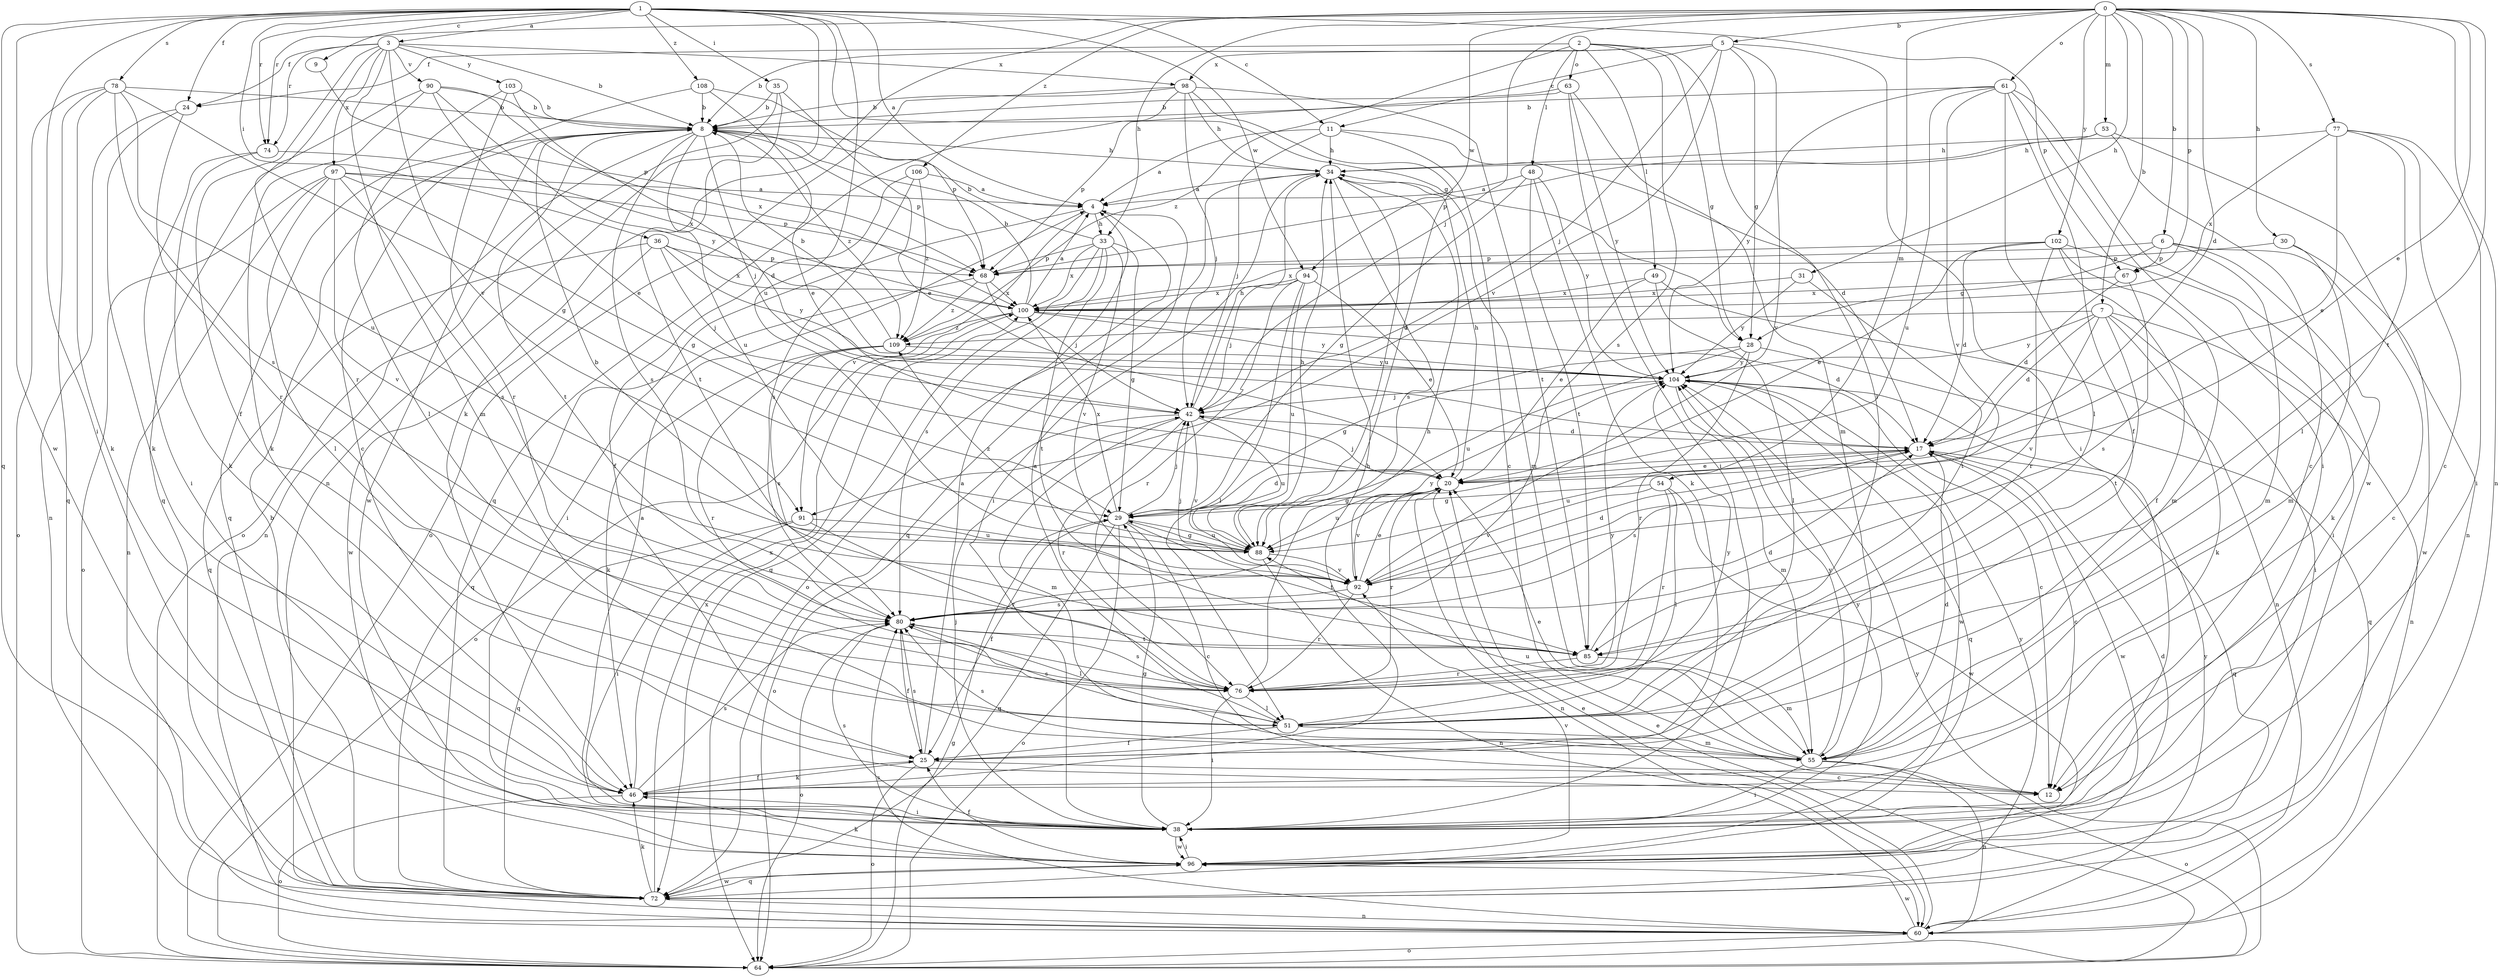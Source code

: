strict digraph  {
0;
1;
2;
3;
4;
5;
6;
7;
8;
9;
11;
12;
17;
20;
24;
25;
28;
29;
30;
31;
33;
34;
35;
36;
38;
42;
46;
48;
49;
51;
53;
54;
55;
60;
61;
63;
64;
67;
68;
72;
74;
76;
77;
78;
80;
85;
88;
90;
91;
92;
94;
96;
97;
98;
100;
102;
103;
104;
106;
108;
109;
0 -> 5  [label=b];
0 -> 6  [label=b];
0 -> 7  [label=b];
0 -> 17  [label=d];
0 -> 20  [label=e];
0 -> 30  [label=h];
0 -> 31  [label=h];
0 -> 33  [label=h];
0 -> 42  [label=j];
0 -> 46  [label=k];
0 -> 53  [label=m];
0 -> 54  [label=m];
0 -> 60  [label=n];
0 -> 61  [label=o];
0 -> 67  [label=p];
0 -> 74  [label=r];
0 -> 77  [label=s];
0 -> 85  [label=t];
0 -> 94  [label=w];
0 -> 102  [label=y];
0 -> 106  [label=z];
1 -> 3  [label=a];
1 -> 4  [label=a];
1 -> 9  [label=c];
1 -> 11  [label=c];
1 -> 24  [label=f];
1 -> 28  [label=g];
1 -> 35  [label=i];
1 -> 36  [label=i];
1 -> 38  [label=i];
1 -> 60  [label=n];
1 -> 67  [label=p];
1 -> 72  [label=q];
1 -> 74  [label=r];
1 -> 78  [label=s];
1 -> 88  [label=u];
1 -> 94  [label=w];
1 -> 96  [label=w];
1 -> 108  [label=z];
2 -> 24  [label=f];
2 -> 28  [label=g];
2 -> 48  [label=l];
2 -> 49  [label=l];
2 -> 51  [label=l];
2 -> 63  [label=o];
2 -> 80  [label=s];
2 -> 109  [label=z];
3 -> 8  [label=b];
3 -> 24  [label=f];
3 -> 25  [label=f];
3 -> 55  [label=m];
3 -> 74  [label=r];
3 -> 76  [label=r];
3 -> 90  [label=v];
3 -> 91  [label=v];
3 -> 97  [label=x];
3 -> 98  [label=x];
3 -> 103  [label=y];
4 -> 33  [label=h];
4 -> 38  [label=i];
4 -> 64  [label=o];
4 -> 91  [label=v];
5 -> 8  [label=b];
5 -> 11  [label=c];
5 -> 28  [label=g];
5 -> 38  [label=i];
5 -> 42  [label=j];
5 -> 91  [label=v];
5 -> 92  [label=v];
5 -> 98  [label=x];
6 -> 12  [label=c];
6 -> 28  [label=g];
6 -> 46  [label=k];
6 -> 55  [label=m];
6 -> 67  [label=p];
6 -> 100  [label=x];
7 -> 17  [label=d];
7 -> 38  [label=i];
7 -> 46  [label=k];
7 -> 60  [label=n];
7 -> 85  [label=t];
7 -> 92  [label=v];
7 -> 104  [label=y];
7 -> 109  [label=z];
8 -> 34  [label=h];
8 -> 42  [label=j];
8 -> 60  [label=n];
8 -> 68  [label=p];
8 -> 72  [label=q];
8 -> 80  [label=s];
8 -> 85  [label=t];
8 -> 88  [label=u];
8 -> 96  [label=w];
8 -> 109  [label=z];
9 -> 68  [label=p];
11 -> 4  [label=a];
11 -> 12  [label=c];
11 -> 17  [label=d];
11 -> 34  [label=h];
11 -> 42  [label=j];
17 -> 12  [label=c];
17 -> 20  [label=e];
17 -> 72  [label=q];
17 -> 80  [label=s];
17 -> 88  [label=u];
17 -> 96  [label=w];
20 -> 29  [label=g];
20 -> 34  [label=h];
20 -> 42  [label=j];
20 -> 60  [label=n];
20 -> 76  [label=r];
20 -> 88  [label=u];
20 -> 92  [label=v];
24 -> 46  [label=k];
24 -> 60  [label=n];
24 -> 76  [label=r];
25 -> 4  [label=a];
25 -> 12  [label=c];
25 -> 34  [label=h];
25 -> 46  [label=k];
25 -> 64  [label=o];
25 -> 80  [label=s];
28 -> 29  [label=g];
28 -> 72  [label=q];
28 -> 76  [label=r];
28 -> 88  [label=u];
28 -> 104  [label=y];
29 -> 12  [label=c];
29 -> 17  [label=d];
29 -> 25  [label=f];
29 -> 42  [label=j];
29 -> 64  [label=o];
29 -> 72  [label=q];
29 -> 85  [label=t];
29 -> 88  [label=u];
29 -> 100  [label=x];
30 -> 55  [label=m];
30 -> 68  [label=p];
30 -> 96  [label=w];
31 -> 85  [label=t];
31 -> 100  [label=x];
31 -> 104  [label=y];
33 -> 8  [label=b];
33 -> 29  [label=g];
33 -> 68  [label=p];
33 -> 72  [label=q];
33 -> 80  [label=s];
33 -> 85  [label=t];
33 -> 92  [label=v];
33 -> 100  [label=x];
34 -> 4  [label=a];
34 -> 38  [label=i];
34 -> 55  [label=m];
34 -> 72  [label=q];
34 -> 80  [label=s];
34 -> 88  [label=u];
35 -> 8  [label=b];
35 -> 20  [label=e];
35 -> 64  [label=o];
35 -> 85  [label=t];
36 -> 42  [label=j];
36 -> 68  [label=p];
36 -> 72  [label=q];
36 -> 96  [label=w];
36 -> 100  [label=x];
36 -> 104  [label=y];
38 -> 4  [label=a];
38 -> 29  [label=g];
38 -> 42  [label=j];
38 -> 80  [label=s];
38 -> 96  [label=w];
38 -> 104  [label=y];
42 -> 17  [label=d];
42 -> 34  [label=h];
42 -> 55  [label=m];
42 -> 64  [label=o];
42 -> 76  [label=r];
42 -> 88  [label=u];
42 -> 92  [label=v];
46 -> 25  [label=f];
46 -> 38  [label=i];
46 -> 64  [label=o];
46 -> 80  [label=s];
46 -> 100  [label=x];
48 -> 4  [label=a];
48 -> 29  [label=g];
48 -> 46  [label=k];
48 -> 85  [label=t];
48 -> 104  [label=y];
49 -> 20  [label=e];
49 -> 51  [label=l];
49 -> 60  [label=n];
49 -> 100  [label=x];
51 -> 4  [label=a];
51 -> 25  [label=f];
51 -> 55  [label=m];
51 -> 80  [label=s];
51 -> 104  [label=y];
53 -> 12  [label=c];
53 -> 34  [label=h];
53 -> 60  [label=n];
53 -> 68  [label=p];
54 -> 29  [label=g];
54 -> 51  [label=l];
54 -> 76  [label=r];
54 -> 92  [label=v];
54 -> 96  [label=w];
55 -> 17  [label=d];
55 -> 20  [label=e];
55 -> 38  [label=i];
55 -> 60  [label=n];
55 -> 64  [label=o];
55 -> 80  [label=s];
55 -> 88  [label=u];
55 -> 104  [label=y];
60 -> 20  [label=e];
60 -> 64  [label=o];
60 -> 80  [label=s];
60 -> 96  [label=w];
60 -> 104  [label=y];
61 -> 8  [label=b];
61 -> 25  [label=f];
61 -> 38  [label=i];
61 -> 51  [label=l];
61 -> 88  [label=u];
61 -> 92  [label=v];
61 -> 96  [label=w];
61 -> 104  [label=y];
63 -> 8  [label=b];
63 -> 38  [label=i];
63 -> 55  [label=m];
63 -> 68  [label=p];
63 -> 104  [label=y];
64 -> 20  [label=e];
64 -> 29  [label=g];
64 -> 104  [label=y];
67 -> 17  [label=d];
67 -> 80  [label=s];
67 -> 100  [label=x];
68 -> 42  [label=j];
68 -> 72  [label=q];
68 -> 100  [label=x];
68 -> 109  [label=z];
72 -> 8  [label=b];
72 -> 46  [label=k];
72 -> 60  [label=n];
72 -> 96  [label=w];
72 -> 100  [label=x];
72 -> 104  [label=y];
74 -> 38  [label=i];
74 -> 46  [label=k];
74 -> 100  [label=x];
76 -> 34  [label=h];
76 -> 38  [label=i];
76 -> 51  [label=l];
76 -> 80  [label=s];
76 -> 104  [label=y];
77 -> 12  [label=c];
77 -> 20  [label=e];
77 -> 34  [label=h];
77 -> 38  [label=i];
77 -> 51  [label=l];
77 -> 100  [label=x];
78 -> 8  [label=b];
78 -> 29  [label=g];
78 -> 46  [label=k];
78 -> 64  [label=o];
78 -> 72  [label=q];
78 -> 80  [label=s];
78 -> 88  [label=u];
80 -> 25  [label=f];
80 -> 51  [label=l];
80 -> 64  [label=o];
80 -> 85  [label=t];
85 -> 17  [label=d];
85 -> 55  [label=m];
85 -> 76  [label=r];
88 -> 29  [label=g];
88 -> 34  [label=h];
88 -> 60  [label=n];
88 -> 92  [label=v];
88 -> 109  [label=z];
90 -> 8  [label=b];
90 -> 20  [label=e];
90 -> 46  [label=k];
90 -> 72  [label=q];
90 -> 100  [label=x];
90 -> 104  [label=y];
91 -> 38  [label=i];
91 -> 72  [label=q];
91 -> 76  [label=r];
91 -> 88  [label=u];
92 -> 8  [label=b];
92 -> 17  [label=d];
92 -> 20  [label=e];
92 -> 42  [label=j];
92 -> 76  [label=r];
92 -> 80  [label=s];
92 -> 104  [label=y];
94 -> 20  [label=e];
94 -> 42  [label=j];
94 -> 51  [label=l];
94 -> 76  [label=r];
94 -> 88  [label=u];
94 -> 100  [label=x];
96 -> 17  [label=d];
96 -> 25  [label=f];
96 -> 38  [label=i];
96 -> 46  [label=k];
96 -> 72  [label=q];
96 -> 92  [label=v];
97 -> 4  [label=a];
97 -> 29  [label=g];
97 -> 51  [label=l];
97 -> 60  [label=n];
97 -> 64  [label=o];
97 -> 68  [label=p];
97 -> 80  [label=s];
97 -> 92  [label=v];
98 -> 8  [label=b];
98 -> 34  [label=h];
98 -> 42  [label=j];
98 -> 64  [label=o];
98 -> 72  [label=q];
98 -> 85  [label=t];
98 -> 88  [label=u];
100 -> 4  [label=a];
100 -> 8  [label=b];
100 -> 17  [label=d];
100 -> 64  [label=o];
100 -> 104  [label=y];
100 -> 109  [label=z];
102 -> 17  [label=d];
102 -> 20  [label=e];
102 -> 25  [label=f];
102 -> 38  [label=i];
102 -> 55  [label=m];
102 -> 68  [label=p];
102 -> 76  [label=r];
103 -> 8  [label=b];
103 -> 17  [label=d];
103 -> 51  [label=l];
103 -> 76  [label=r];
104 -> 12  [label=c];
104 -> 42  [label=j];
104 -> 55  [label=m];
104 -> 72  [label=q];
104 -> 96  [label=w];
106 -> 4  [label=a];
106 -> 25  [label=f];
106 -> 80  [label=s];
106 -> 109  [label=z];
108 -> 8  [label=b];
108 -> 12  [label=c];
108 -> 20  [label=e];
108 -> 68  [label=p];
109 -> 8  [label=b];
109 -> 46  [label=k];
109 -> 76  [label=r];
109 -> 80  [label=s];
109 -> 104  [label=y];
}
